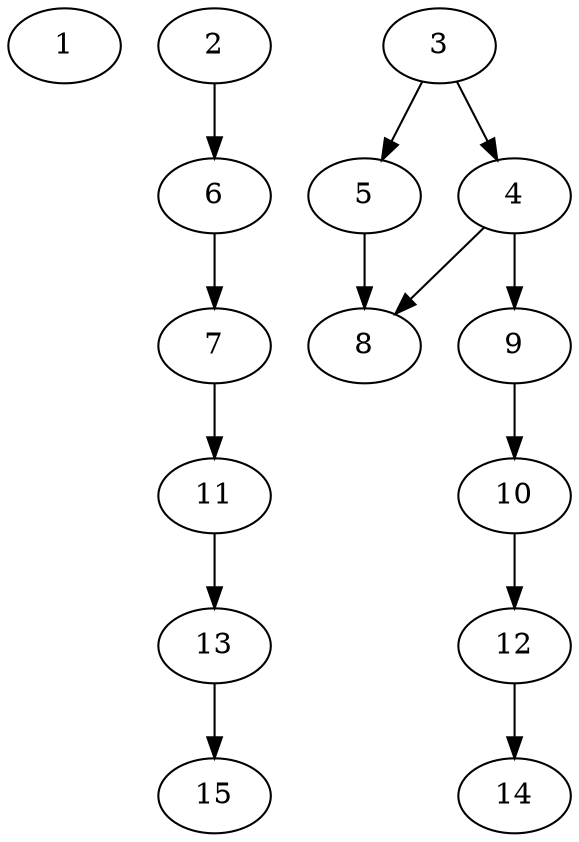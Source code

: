 // DAG automatically generated by daggen at Thu Oct  3 13:59:26 2019
// ./daggen --dot -n 15 --ccr 0.5 --fat 0.5 --regular 0.9 --density 0.6 --mindata 5242880 --maxdata 52428800 
digraph G {
  1 [size="43360256", alpha="0.16", expect_size="21680128"] 
  2 [size="23263232", alpha="0.14", expect_size="11631616"] 
  2 -> 6 [size ="11631616"]
  3 [size="13072384", alpha="0.19", expect_size="6536192"] 
  3 -> 4 [size ="6536192"]
  3 -> 5 [size ="6536192"]
  4 [size="34992128", alpha="0.08", expect_size="17496064"] 
  4 -> 8 [size ="17496064"]
  4 -> 9 [size ="17496064"]
  5 [size="97071104", alpha="0.13", expect_size="48535552"] 
  5 -> 8 [size ="48535552"]
  6 [size="47484928", alpha="0.07", expect_size="23742464"] 
  6 -> 7 [size ="23742464"]
  7 [size="39249920", alpha="0.06", expect_size="19624960"] 
  7 -> 11 [size ="19624960"]
  8 [size="101562368", alpha="0.04", expect_size="50781184"] 
  9 [size="100722688", alpha="0.15", expect_size="50361344"] 
  9 -> 10 [size ="50361344"]
  10 [size="80476160", alpha="0.18", expect_size="40238080"] 
  10 -> 12 [size ="40238080"]
  11 [size="98371584", alpha="0.04", expect_size="49185792"] 
  11 -> 13 [size ="49185792"]
  12 [size="80527360", alpha="0.19", expect_size="40263680"] 
  12 -> 14 [size ="40263680"]
  13 [size="54337536", alpha="0.07", expect_size="27168768"] 
  13 -> 15 [size ="27168768"]
  14 [size="49225728", alpha="0.02", expect_size="24612864"] 
  15 [size="87015424", alpha="0.13", expect_size="43507712"] 
}
